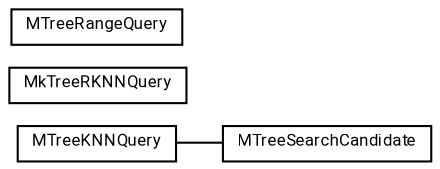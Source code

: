 #!/usr/local/bin/dot
#
# Class diagram 
# Generated by UMLGraph version R5_7_2-60-g0e99a6 (http://www.spinellis.gr/umlgraph/)
#

digraph G {
	graph [fontnames="svg"]
	edge [fontname="Roboto",fontsize=7,labelfontname="Roboto",labelfontsize=7,color="black"];
	node [fontname="Roboto",fontcolor="black",fontsize=8,shape=plaintext,margin=0,width=0,height=0];
	nodesep=0.15;
	ranksep=0.25;
	rankdir=LR;
	// de.lmu.ifi.dbs.elki.index.tree.metrical.mtreevariants.query.MTreeKNNQuery<O>
	c625775 [label=<<table title="de.lmu.ifi.dbs.elki.index.tree.metrical.mtreevariants.query.MTreeKNNQuery" border="0" cellborder="1" cellspacing="0" cellpadding="2" href="MTreeKNNQuery.html" target="_parent">
		<tr><td><table border="0" cellspacing="0" cellpadding="1">
		<tr><td align="center" balign="center"> <font face="Roboto">MTreeKNNQuery</font> </td></tr>
		</table></td></tr>
		</table>>, URL="MTreeKNNQuery.html"];
	// de.lmu.ifi.dbs.elki.index.tree.metrical.mtreevariants.query.MkTreeRKNNQuery<O>
	c625776 [label=<<table title="de.lmu.ifi.dbs.elki.index.tree.metrical.mtreevariants.query.MkTreeRKNNQuery" border="0" cellborder="1" cellspacing="0" cellpadding="2" href="MkTreeRKNNQuery.html" target="_parent">
		<tr><td><table border="0" cellspacing="0" cellpadding="1">
		<tr><td align="center" balign="center"> <font face="Roboto">MkTreeRKNNQuery</font> </td></tr>
		</table></td></tr>
		</table>>, URL="MkTreeRKNNQuery.html"];
	// de.lmu.ifi.dbs.elki.index.tree.metrical.mtreevariants.query.MTreeRangeQuery<O>
	c625777 [label=<<table title="de.lmu.ifi.dbs.elki.index.tree.metrical.mtreevariants.query.MTreeRangeQuery" border="0" cellborder="1" cellspacing="0" cellpadding="2" href="MTreeRangeQuery.html" target="_parent">
		<tr><td><table border="0" cellspacing="0" cellpadding="1">
		<tr><td align="center" balign="center"> <font face="Roboto">MTreeRangeQuery</font> </td></tr>
		</table></td></tr>
		</table>>, URL="MTreeRangeQuery.html"];
	// de.lmu.ifi.dbs.elki.index.tree.metrical.mtreevariants.query.MTreeSearchCandidate
	c625778 [label=<<table title="de.lmu.ifi.dbs.elki.index.tree.metrical.mtreevariants.query.MTreeSearchCandidate" border="0" cellborder="1" cellspacing="0" cellpadding="2" href="MTreeSearchCandidate.html" target="_parent">
		<tr><td><table border="0" cellspacing="0" cellpadding="1">
		<tr><td align="center" balign="center"> <font face="Roboto">MTreeSearchCandidate</font> </td></tr>
		</table></td></tr>
		</table>>, URL="MTreeSearchCandidate.html"];
	// de.lmu.ifi.dbs.elki.index.tree.metrical.mtreevariants.query.MTreeKNNQuery<O> assoc de.lmu.ifi.dbs.elki.index.tree.metrical.mtreevariants.query.MTreeSearchCandidate
	c625775 -> c625778 [arrowhead=none,weight=2];
}

